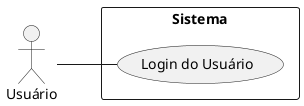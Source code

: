@startuml
left to right direction
actor Usuário
rectangle "Sistema" {
    usecase "Login do Usuário"
}
Usuário -- (Login do Usuário)
@enduml